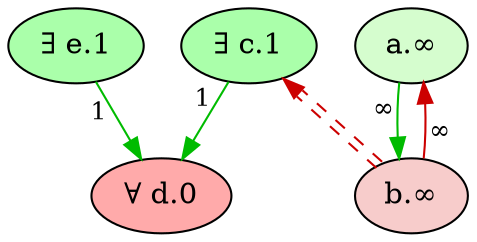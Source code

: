 digraph {
    // Node defaults can be set here if needed
    "d" [style="filled" fillcolor="#FFAAAA" label="∀ d.0" fontsize=14]
    "e" [style="filled" fillcolor="#AAFFAA" label="∃ e.1" fontsize=14]
    "c" [style="filled" fillcolor="#AAFFAA" label="∃ c.1" fontsize=14]
    "a" [style="filled" fillcolor="#d5fdce" label="a.∞" fontsize=14]
    "b" [style="filled" fillcolor="#f7cccb" label="b.∞" fontsize=14]
    edge[labeldistance=1.5 fontsize=12]
    "a" -> "b" [color="#00BB00" style="solid" dir="forward" taillabel="∞" ]
    "b" -> "a" [color="#CC0000" style="solid" dir="forward" taillabel="∞" ]
    "b" -> "c" [color="#CC0000:invis:#CC0000" style="dashed" dir="forward" taillabel="" constraint=false]
    "c" -> "d" [color="#00BB00" style="solid" dir="forward" taillabel="1" ]
    "e" -> "d" [color="#00BB00" style="solid" dir="forward" taillabel="1" ]
    {rank = max d}
    {rank = min e c}
}